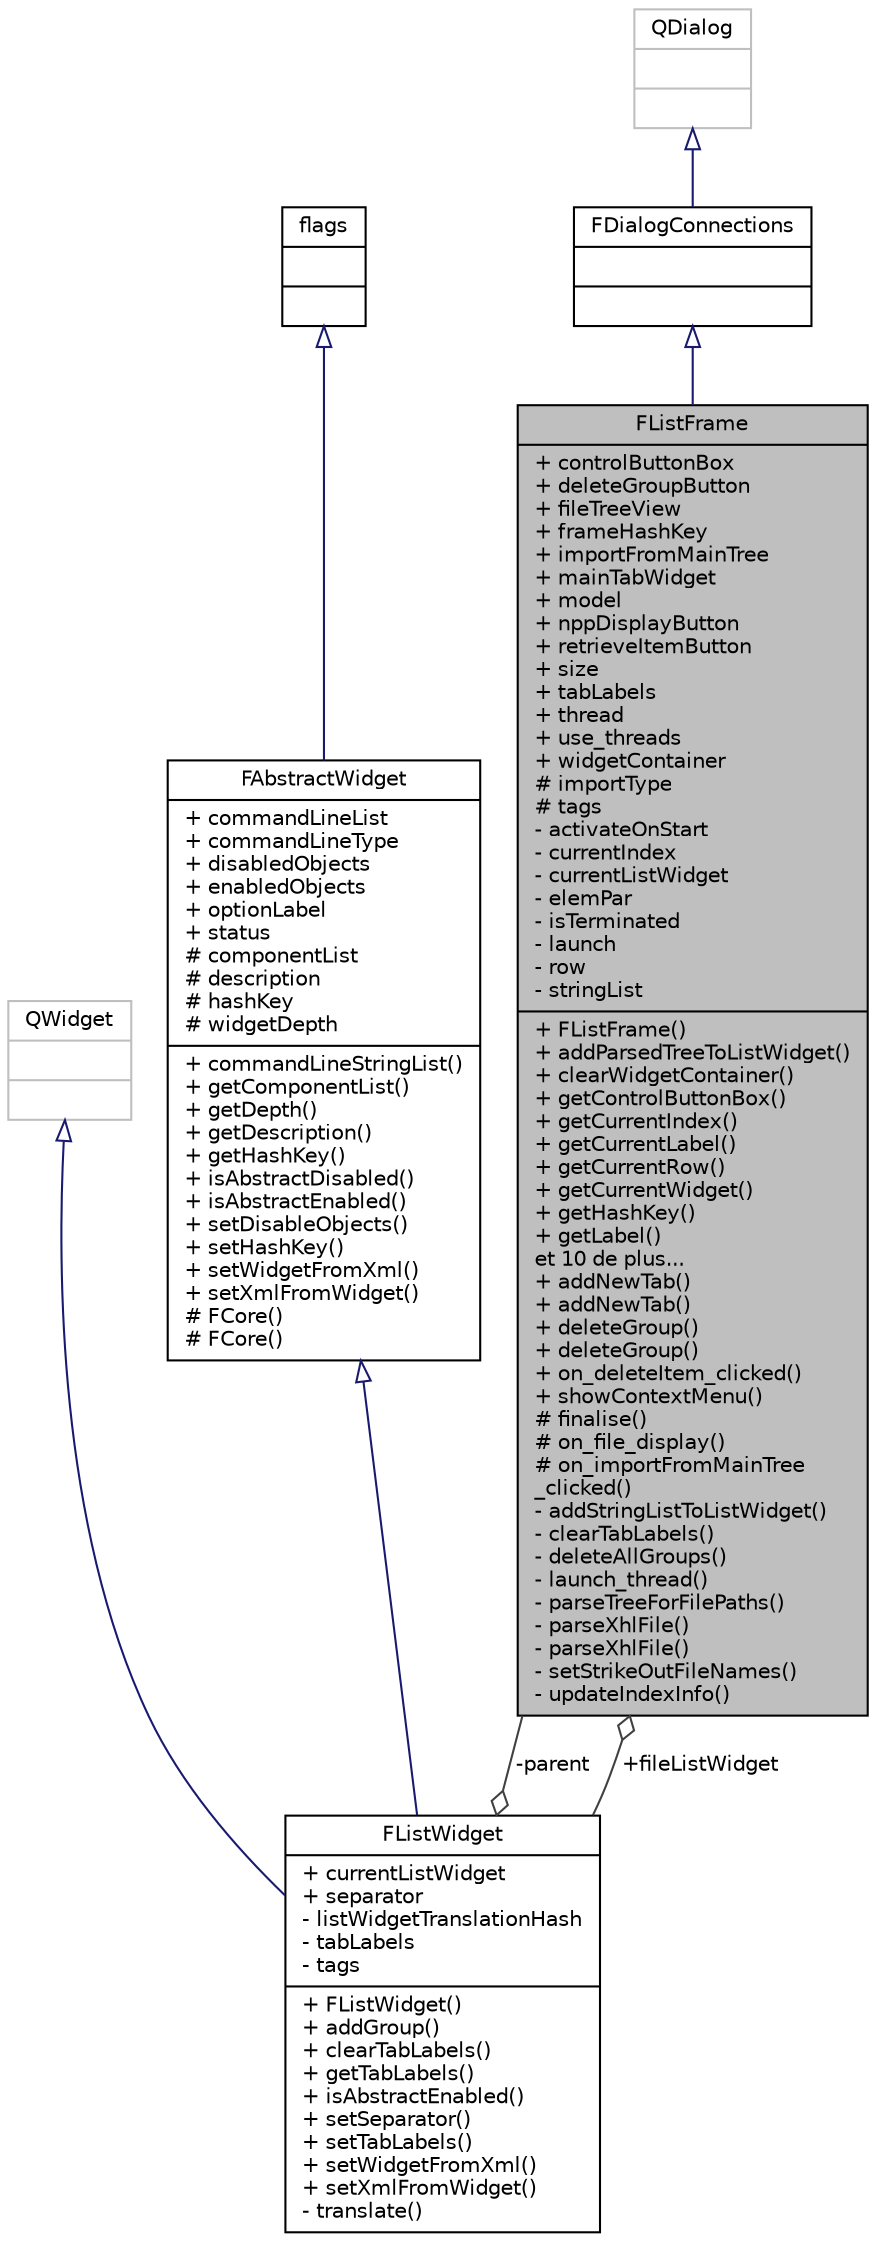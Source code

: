 digraph "FListFrame"
{
 // INTERACTIVE_SVG=YES
  edge [fontname="Helvetica",fontsize="10",labelfontname="Helvetica",labelfontsize="10"];
  node [fontname="Helvetica",fontsize="10",shape=record];
  Node3 [label="{FListFrame\n|+ controlButtonBox\l+ deleteGroupButton\l+ fileTreeView\l+ frameHashKey\l+ importFromMainTree\l+ mainTabWidget\l+ model\l+ nppDisplayButton\l+ retrieveItemButton\l+ size\l+ tabLabels\l+ thread\l+ use_threads\l+ widgetContainer\l# importType\l# tags\l- activateOnStart\l- currentIndex\l- currentListWidget\l- elemPar\l- isTerminated\l- launch\l- row\l- stringList\l|+ FListFrame()\l+ addParsedTreeToListWidget()\l+ clearWidgetContainer()\l+ getControlButtonBox()\l+ getCurrentIndex()\l+ getCurrentLabel()\l+ getCurrentRow()\l+ getCurrentWidget()\l+ getHashKey()\l+ getLabel()\let 10 de plus...\l+ addNewTab()\l+ addNewTab()\l+ deleteGroup()\l+ deleteGroup()\l+ on_deleteItem_clicked()\l+ showContextMenu()\l# finalise()\l# on_file_display()\l# on_importFromMainTree\l_clicked()\l- addStringListToListWidget()\l- clearTabLabels()\l- deleteAllGroups()\l- launch_thread()\l- parseTreeForFilePaths()\l- parseXhlFile()\l- parseXhlFile()\l- setStrikeOutFileNames()\l- updateIndexInfo()\l}",height=0.2,width=0.4,color="black", fillcolor="grey75", style="filled", fontcolor="black"];
  Node4 -> Node3 [dir="back",color="midnightblue",fontsize="10",style="solid",arrowtail="onormal",fontname="Helvetica"];
  Node4 [label="{FDialogConnections\n||}",height=0.2,width=0.4,color="black", fillcolor="white", style="filled",URL="$class_f_dialog_connections.html"];
  Node5 -> Node4 [dir="back",color="midnightblue",fontsize="10",style="solid",arrowtail="onormal",fontname="Helvetica"];
  Node5 [label="{QDialog\n||}",height=0.2,width=0.4,color="grey75", fillcolor="white", style="filled"];
  Node6 -> Node3 [color="grey25",fontsize="10",style="solid",label=" +fileListWidget" ,arrowhead="odiamond",fontname="Helvetica"];
  Node6 [label="{FListWidget\n|+ currentListWidget\l+ separator\l- listWidgetTranslationHash\l- tabLabels\l- tags\l|+ FListWidget()\l+ addGroup()\l+ clearTabLabels()\l+ getTabLabels()\l+ isAbstractEnabled()\l+ setSeparator()\l+ setTabLabels()\l+ setWidgetFromXml()\l+ setXmlFromWidget()\l- translate()\l}",height=0.2,width=0.4,color="black", fillcolor="white", style="filled",URL="$class_f_list_widget.html"];
  Node7 -> Node6 [dir="back",color="midnightblue",fontsize="10",style="solid",arrowtail="onormal",fontname="Helvetica"];
  Node7 [label="{QWidget\n||}",height=0.2,width=0.4,color="grey75", fillcolor="white", style="filled"];
  Node8 -> Node6 [dir="back",color="midnightblue",fontsize="10",style="solid",arrowtail="onormal",fontname="Helvetica"];
  Node8 [label="{FAbstractWidget\n|+ commandLineList\l+ commandLineType\l+ disabledObjects\l+ enabledObjects\l+ optionLabel\l+ status\l# componentList\l# description\l# hashKey\l# widgetDepth\l|+ commandLineStringList()\l+ getComponentList()\l+ getDepth()\l+ getDescription()\l+ getHashKey()\l+ isAbstractDisabled()\l+ isAbstractEnabled()\l+ setDisableObjects()\l+ setHashKey()\l+ setWidgetFromXml()\l+ setXmlFromWidget()\l# FCore()\l# FCore()\l}",height=0.2,width=0.4,color="black", fillcolor="white", style="filled",URL="$class_f_abstract_widget.html"];
  Node9 -> Node8 [dir="back",color="midnightblue",fontsize="10",style="solid",arrowtail="onormal",fontname="Helvetica"];
  Node9 [label="{flags\n||}",height=0.2,width=0.4,color="black", fillcolor="white", style="filled",URL="$classflags.html"];
  Node3 -> Node6 [color="grey25",fontsize="10",style="solid",label=" -parent" ,arrowhead="odiamond",fontname="Helvetica"];
}
